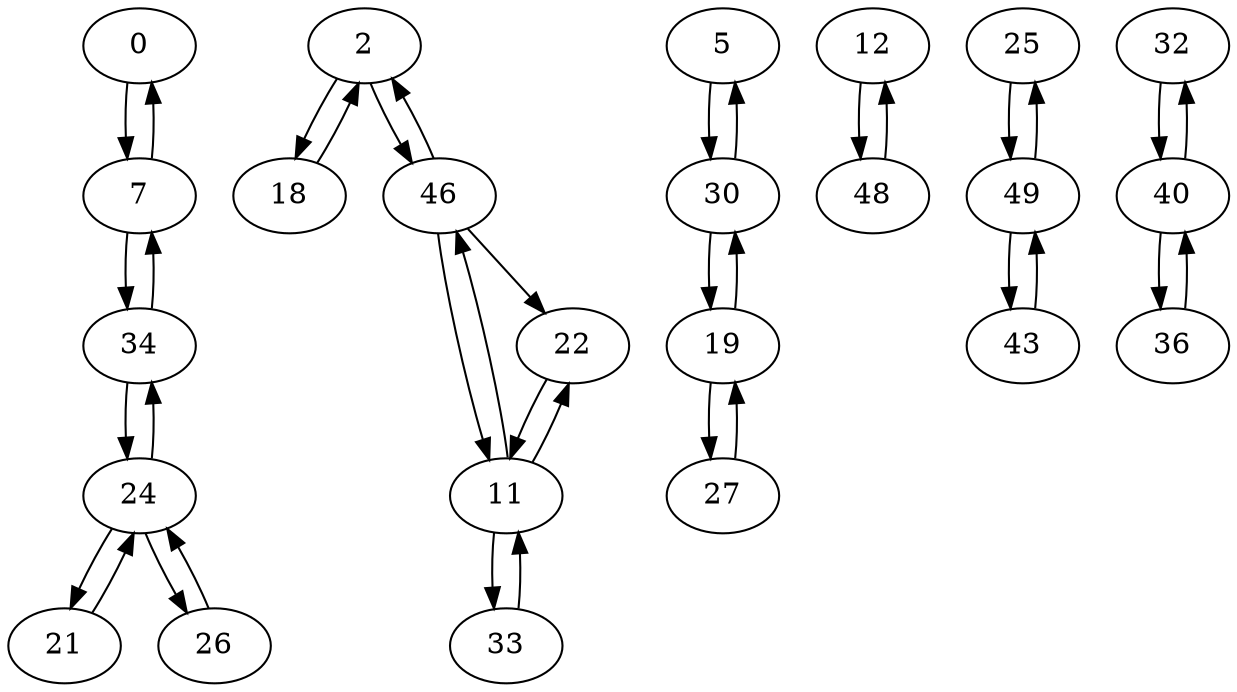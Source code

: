 digraph G {
  0 -> 7;
  2 -> 18;
  2 -> 46;
  5 -> 30;
  7 -> 0;
  7 -> 34;
  11 -> 22;
  11 -> 33;
  11 -> 46;
  12 -> 48;
  18 -> 2;
  19 -> 27;
  19 -> 30;
  21 -> 24;
  22 -> 11;
  24 -> 21;
  24 -> 26;
  24 -> 34;
  25 -> 49;
  26 -> 24;
  27 -> 19;
  30 -> 5;
  30 -> 19;
  32 -> 40;
  33 -> 11;
  34 -> 7;
  34 -> 24;
  36 -> 40;
  40 -> 32;
  40 -> 36;
  43 -> 49;
  46 -> 2;
  46 -> 11;
  46 -> 22;
  48 -> 12;
  49 -> 25;
  49 -> 43;
}